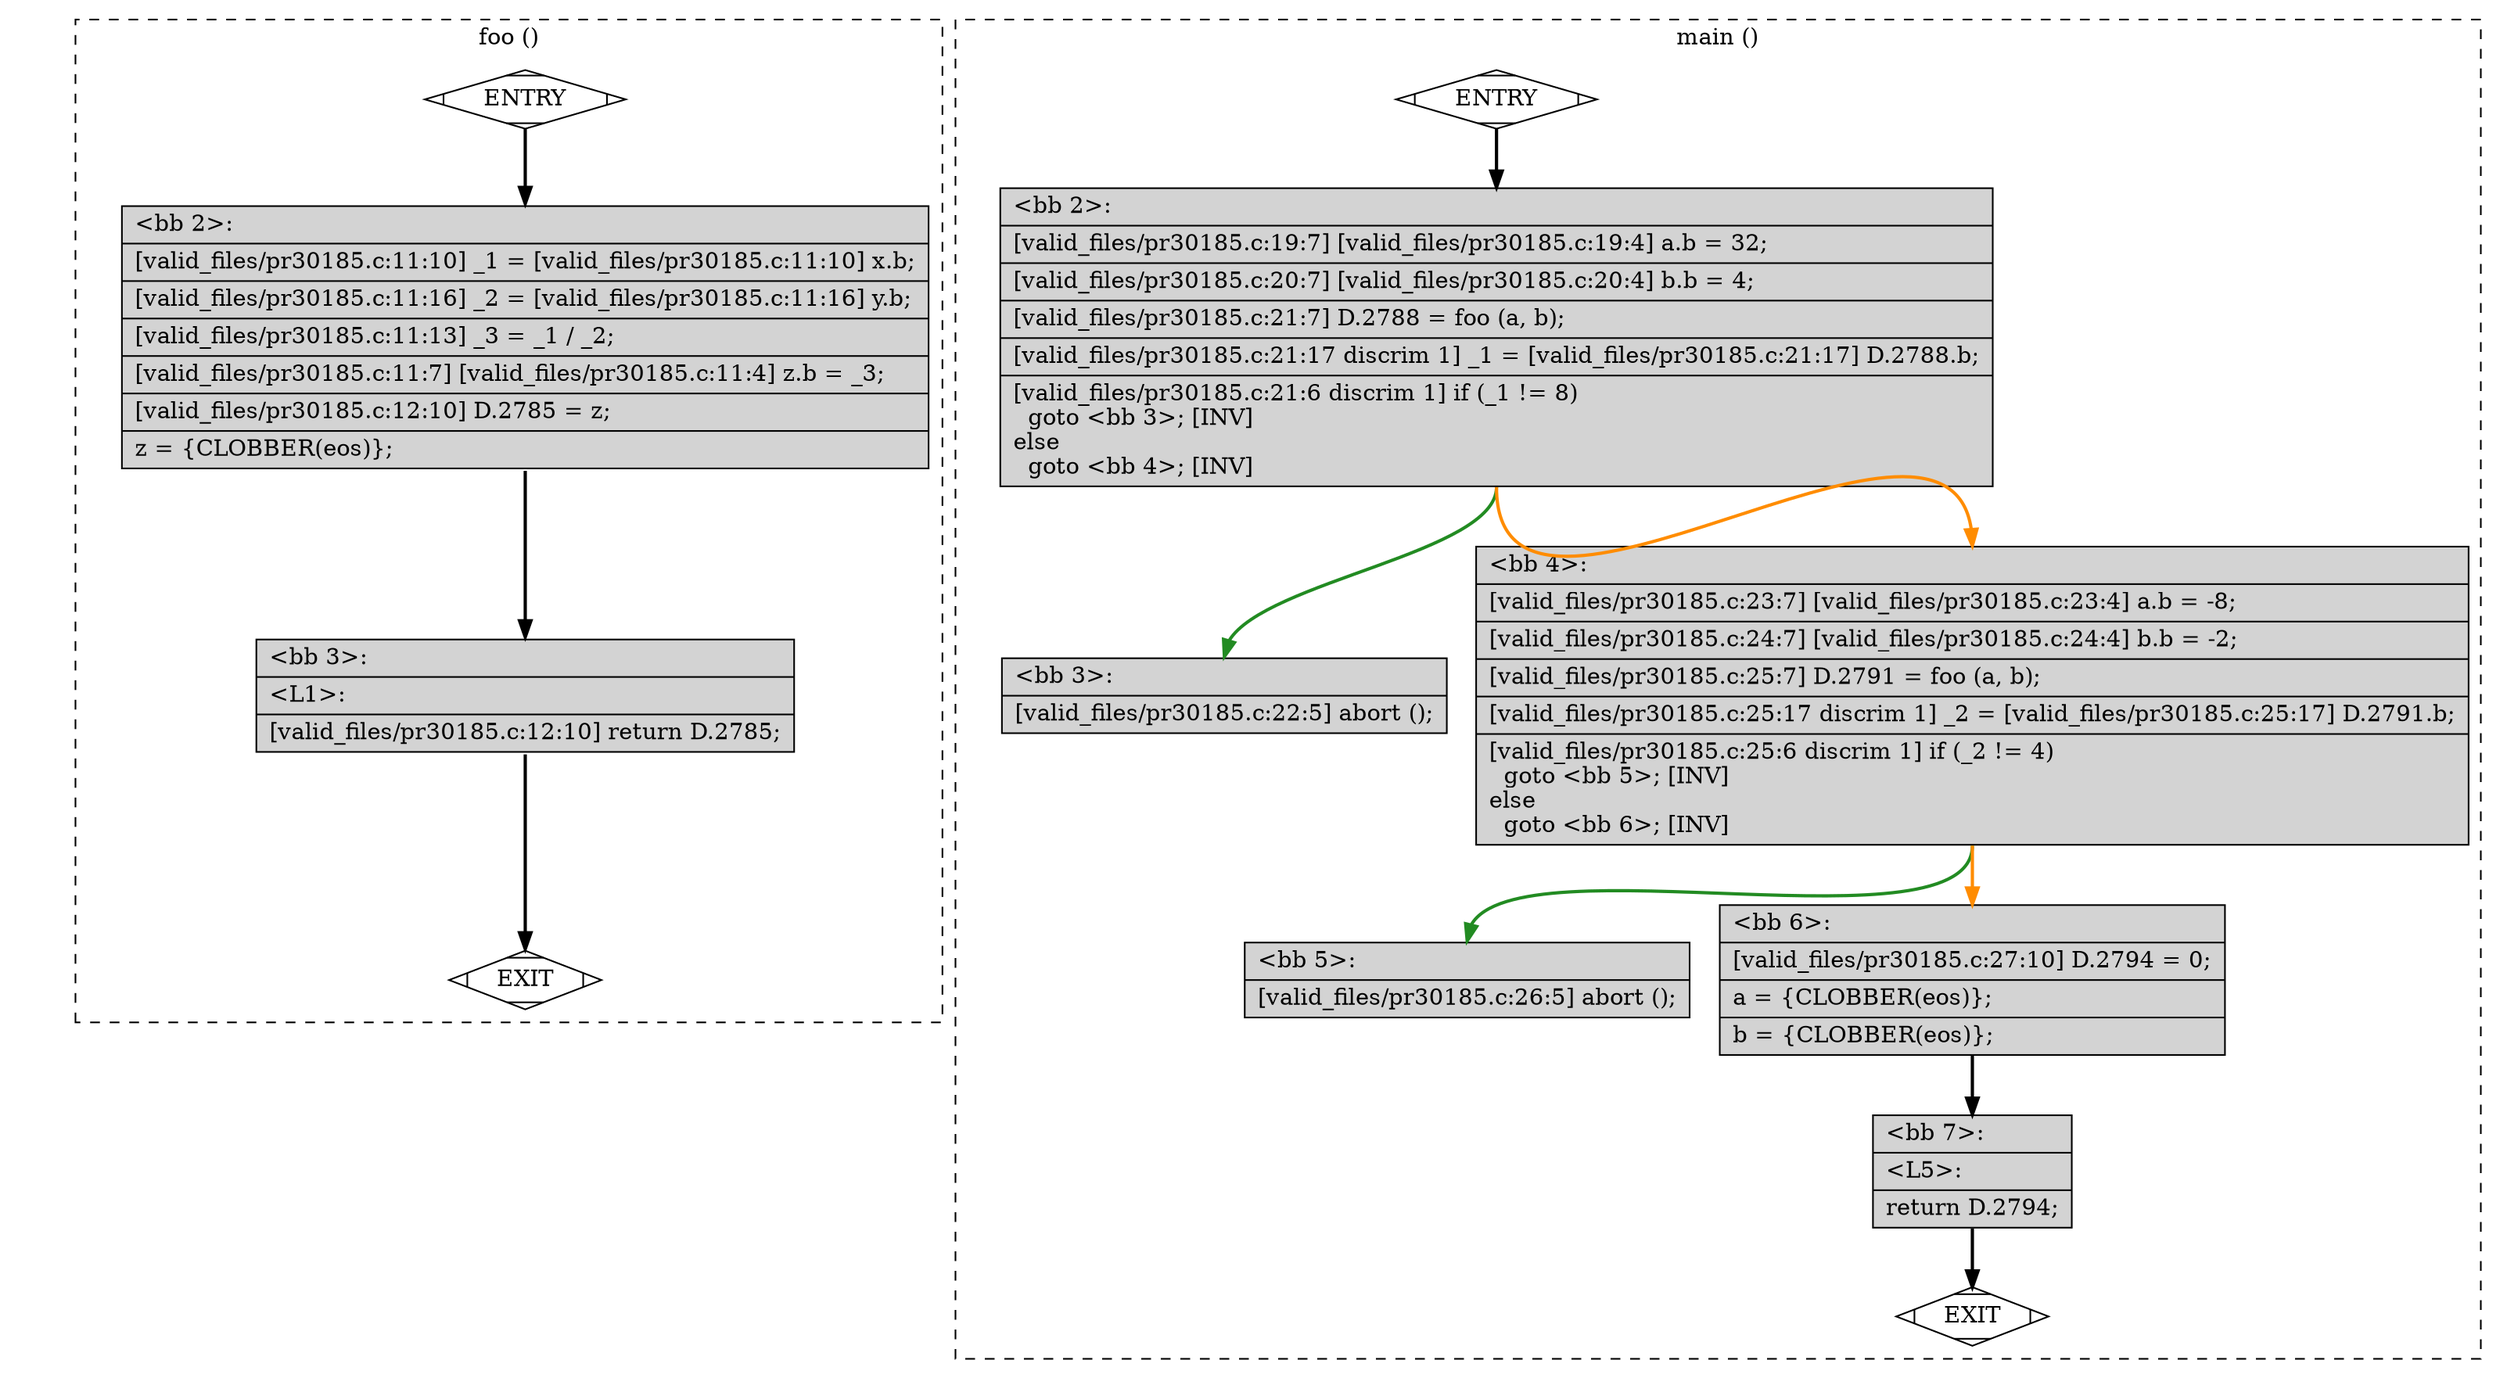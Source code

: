 digraph "a-pr30185.c.015t.cfg" {
overlap=false;
subgraph "cluster_foo" {
	style="dashed";
	color="black";
	label="foo ()";
	fn_0_basic_block_0 [shape=Mdiamond,style=filled,fillcolor=white,label="ENTRY"];

	fn_0_basic_block_1 [shape=Mdiamond,style=filled,fillcolor=white,label="EXIT"];

	fn_0_basic_block_2 [shape=record,style=filled,fillcolor=lightgrey,label="{\<bb\ 2\>:\l\
|[valid_files/pr30185.c:11:10]\ _1\ =\ [valid_files/pr30185.c:11:10]\ x.b;\l\
|[valid_files/pr30185.c:11:16]\ _2\ =\ [valid_files/pr30185.c:11:16]\ y.b;\l\
|[valid_files/pr30185.c:11:13]\ _3\ =\ _1\ /\ _2;\l\
|[valid_files/pr30185.c:11:7]\ [valid_files/pr30185.c:11:4]\ z.b\ =\ _3;\l\
|[valid_files/pr30185.c:12:10]\ D.2785\ =\ z;\l\
|z\ =\ \{CLOBBER(eos)\};\l\
}"];

	fn_0_basic_block_3 [shape=record,style=filled,fillcolor=lightgrey,label="{\<bb\ 3\>:\l\
|\<L1\>:\l\
|[valid_files/pr30185.c:12:10]\ return\ D.2785;\l\
}"];

	fn_0_basic_block_0:s -> fn_0_basic_block_2:n [style="solid,bold",color=black,weight=100,constraint=true];
	fn_0_basic_block_2:s -> fn_0_basic_block_3:n [style="solid,bold",color=black,weight=100,constraint=true];
	fn_0_basic_block_3:s -> fn_0_basic_block_1:n [style="solid,bold",color=black,weight=10,constraint=true];
	fn_0_basic_block_0:s -> fn_0_basic_block_1:n [style="invis",constraint=true];
}
subgraph "cluster_main" {
	style="dashed";
	color="black";
	label="main ()";
	fn_1_basic_block_0 [shape=Mdiamond,style=filled,fillcolor=white,label="ENTRY"];

	fn_1_basic_block_1 [shape=Mdiamond,style=filled,fillcolor=white,label="EXIT"];

	fn_1_basic_block_2 [shape=record,style=filled,fillcolor=lightgrey,label="{\<bb\ 2\>:\l\
|[valid_files/pr30185.c:19:7]\ [valid_files/pr30185.c:19:4]\ a.b\ =\ 32;\l\
|[valid_files/pr30185.c:20:7]\ [valid_files/pr30185.c:20:4]\ b.b\ =\ 4;\l\
|[valid_files/pr30185.c:21:7]\ D.2788\ =\ foo\ (a,\ b);\l\
|[valid_files/pr30185.c:21:17\ discrim\ 1]\ _1\ =\ [valid_files/pr30185.c:21:17]\ D.2788.b;\l\
|[valid_files/pr30185.c:21:6\ discrim\ 1]\ if\ (_1\ !=\ 8)\l\
\ \ goto\ \<bb\ 3\>;\ [INV]\l\
else\l\
\ \ goto\ \<bb\ 4\>;\ [INV]\l\
}"];

	fn_1_basic_block_3 [shape=record,style=filled,fillcolor=lightgrey,label="{\<bb\ 3\>:\l\
|[valid_files/pr30185.c:22:5]\ abort\ ();\l\
}"];

	fn_1_basic_block_4 [shape=record,style=filled,fillcolor=lightgrey,label="{\<bb\ 4\>:\l\
|[valid_files/pr30185.c:23:7]\ [valid_files/pr30185.c:23:4]\ a.b\ =\ -8;\l\
|[valid_files/pr30185.c:24:7]\ [valid_files/pr30185.c:24:4]\ b.b\ =\ -2;\l\
|[valid_files/pr30185.c:25:7]\ D.2791\ =\ foo\ (a,\ b);\l\
|[valid_files/pr30185.c:25:17\ discrim\ 1]\ _2\ =\ [valid_files/pr30185.c:25:17]\ D.2791.b;\l\
|[valid_files/pr30185.c:25:6\ discrim\ 1]\ if\ (_2\ !=\ 4)\l\
\ \ goto\ \<bb\ 5\>;\ [INV]\l\
else\l\
\ \ goto\ \<bb\ 6\>;\ [INV]\l\
}"];

	fn_1_basic_block_5 [shape=record,style=filled,fillcolor=lightgrey,label="{\<bb\ 5\>:\l\
|[valid_files/pr30185.c:26:5]\ abort\ ();\l\
}"];

	fn_1_basic_block_6 [shape=record,style=filled,fillcolor=lightgrey,label="{\<bb\ 6\>:\l\
|[valid_files/pr30185.c:27:10]\ D.2794\ =\ 0;\l\
|a\ =\ \{CLOBBER(eos)\};\l\
|b\ =\ \{CLOBBER(eos)\};\l\
}"];

	fn_1_basic_block_7 [shape=record,style=filled,fillcolor=lightgrey,label="{\<bb\ 7\>:\l\
|\<L5\>:\l\
|return\ D.2794;\l\
}"];

	fn_1_basic_block_0:s -> fn_1_basic_block_2:n [style="solid,bold",color=black,weight=100,constraint=true];
	fn_1_basic_block_2:s -> fn_1_basic_block_3:n [style="solid,bold",color=forestgreen,weight=10,constraint=true];
	fn_1_basic_block_2:s -> fn_1_basic_block_4:n [style="solid,bold",color=darkorange,weight=10,constraint=true];
	fn_1_basic_block_4:s -> fn_1_basic_block_5:n [style="solid,bold",color=forestgreen,weight=10,constraint=true];
	fn_1_basic_block_4:s -> fn_1_basic_block_6:n [style="solid,bold",color=darkorange,weight=10,constraint=true];
	fn_1_basic_block_6:s -> fn_1_basic_block_7:n [style="solid,bold",color=black,weight=100,constraint=true];
	fn_1_basic_block_7:s -> fn_1_basic_block_1:n [style="solid,bold",color=black,weight=10,constraint=true];
	fn_1_basic_block_0:s -> fn_1_basic_block_1:n [style="invis",constraint=true];
}
}
